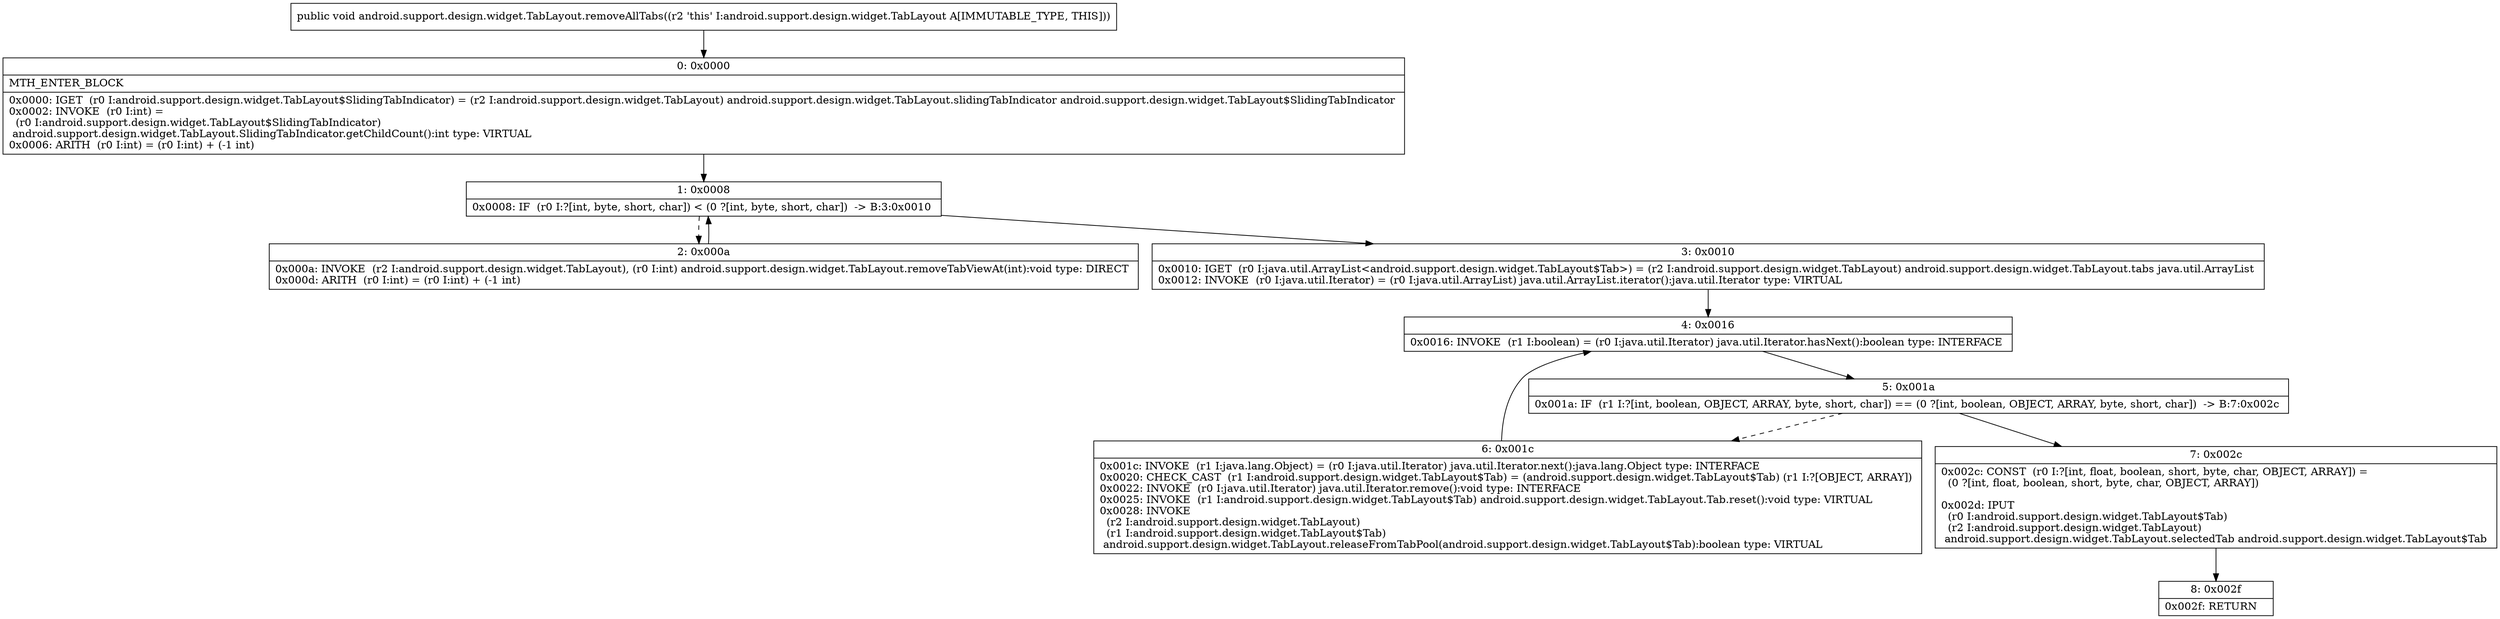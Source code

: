 digraph "CFG forandroid.support.design.widget.TabLayout.removeAllTabs()V" {
Node_0 [shape=record,label="{0\:\ 0x0000|MTH_ENTER_BLOCK\l|0x0000: IGET  (r0 I:android.support.design.widget.TabLayout$SlidingTabIndicator) = (r2 I:android.support.design.widget.TabLayout) android.support.design.widget.TabLayout.slidingTabIndicator android.support.design.widget.TabLayout$SlidingTabIndicator \l0x0002: INVOKE  (r0 I:int) = \l  (r0 I:android.support.design.widget.TabLayout$SlidingTabIndicator)\l android.support.design.widget.TabLayout.SlidingTabIndicator.getChildCount():int type: VIRTUAL \l0x0006: ARITH  (r0 I:int) = (r0 I:int) + (\-1 int) \l}"];
Node_1 [shape=record,label="{1\:\ 0x0008|0x0008: IF  (r0 I:?[int, byte, short, char]) \< (0 ?[int, byte, short, char])  \-\> B:3:0x0010 \l}"];
Node_2 [shape=record,label="{2\:\ 0x000a|0x000a: INVOKE  (r2 I:android.support.design.widget.TabLayout), (r0 I:int) android.support.design.widget.TabLayout.removeTabViewAt(int):void type: DIRECT \l0x000d: ARITH  (r0 I:int) = (r0 I:int) + (\-1 int) \l}"];
Node_3 [shape=record,label="{3\:\ 0x0010|0x0010: IGET  (r0 I:java.util.ArrayList\<android.support.design.widget.TabLayout$Tab\>) = (r2 I:android.support.design.widget.TabLayout) android.support.design.widget.TabLayout.tabs java.util.ArrayList \l0x0012: INVOKE  (r0 I:java.util.Iterator) = (r0 I:java.util.ArrayList) java.util.ArrayList.iterator():java.util.Iterator type: VIRTUAL \l}"];
Node_4 [shape=record,label="{4\:\ 0x0016|0x0016: INVOKE  (r1 I:boolean) = (r0 I:java.util.Iterator) java.util.Iterator.hasNext():boolean type: INTERFACE \l}"];
Node_5 [shape=record,label="{5\:\ 0x001a|0x001a: IF  (r1 I:?[int, boolean, OBJECT, ARRAY, byte, short, char]) == (0 ?[int, boolean, OBJECT, ARRAY, byte, short, char])  \-\> B:7:0x002c \l}"];
Node_6 [shape=record,label="{6\:\ 0x001c|0x001c: INVOKE  (r1 I:java.lang.Object) = (r0 I:java.util.Iterator) java.util.Iterator.next():java.lang.Object type: INTERFACE \l0x0020: CHECK_CAST  (r1 I:android.support.design.widget.TabLayout$Tab) = (android.support.design.widget.TabLayout$Tab) (r1 I:?[OBJECT, ARRAY]) \l0x0022: INVOKE  (r0 I:java.util.Iterator) java.util.Iterator.remove():void type: INTERFACE \l0x0025: INVOKE  (r1 I:android.support.design.widget.TabLayout$Tab) android.support.design.widget.TabLayout.Tab.reset():void type: VIRTUAL \l0x0028: INVOKE  \l  (r2 I:android.support.design.widget.TabLayout)\l  (r1 I:android.support.design.widget.TabLayout$Tab)\l android.support.design.widget.TabLayout.releaseFromTabPool(android.support.design.widget.TabLayout$Tab):boolean type: VIRTUAL \l}"];
Node_7 [shape=record,label="{7\:\ 0x002c|0x002c: CONST  (r0 I:?[int, float, boolean, short, byte, char, OBJECT, ARRAY]) = \l  (0 ?[int, float, boolean, short, byte, char, OBJECT, ARRAY])\l \l0x002d: IPUT  \l  (r0 I:android.support.design.widget.TabLayout$Tab)\l  (r2 I:android.support.design.widget.TabLayout)\l android.support.design.widget.TabLayout.selectedTab android.support.design.widget.TabLayout$Tab \l}"];
Node_8 [shape=record,label="{8\:\ 0x002f|0x002f: RETURN   \l}"];
MethodNode[shape=record,label="{public void android.support.design.widget.TabLayout.removeAllTabs((r2 'this' I:android.support.design.widget.TabLayout A[IMMUTABLE_TYPE, THIS])) }"];
MethodNode -> Node_0;
Node_0 -> Node_1;
Node_1 -> Node_2[style=dashed];
Node_1 -> Node_3;
Node_2 -> Node_1;
Node_3 -> Node_4;
Node_4 -> Node_5;
Node_5 -> Node_6[style=dashed];
Node_5 -> Node_7;
Node_6 -> Node_4;
Node_7 -> Node_8;
}

